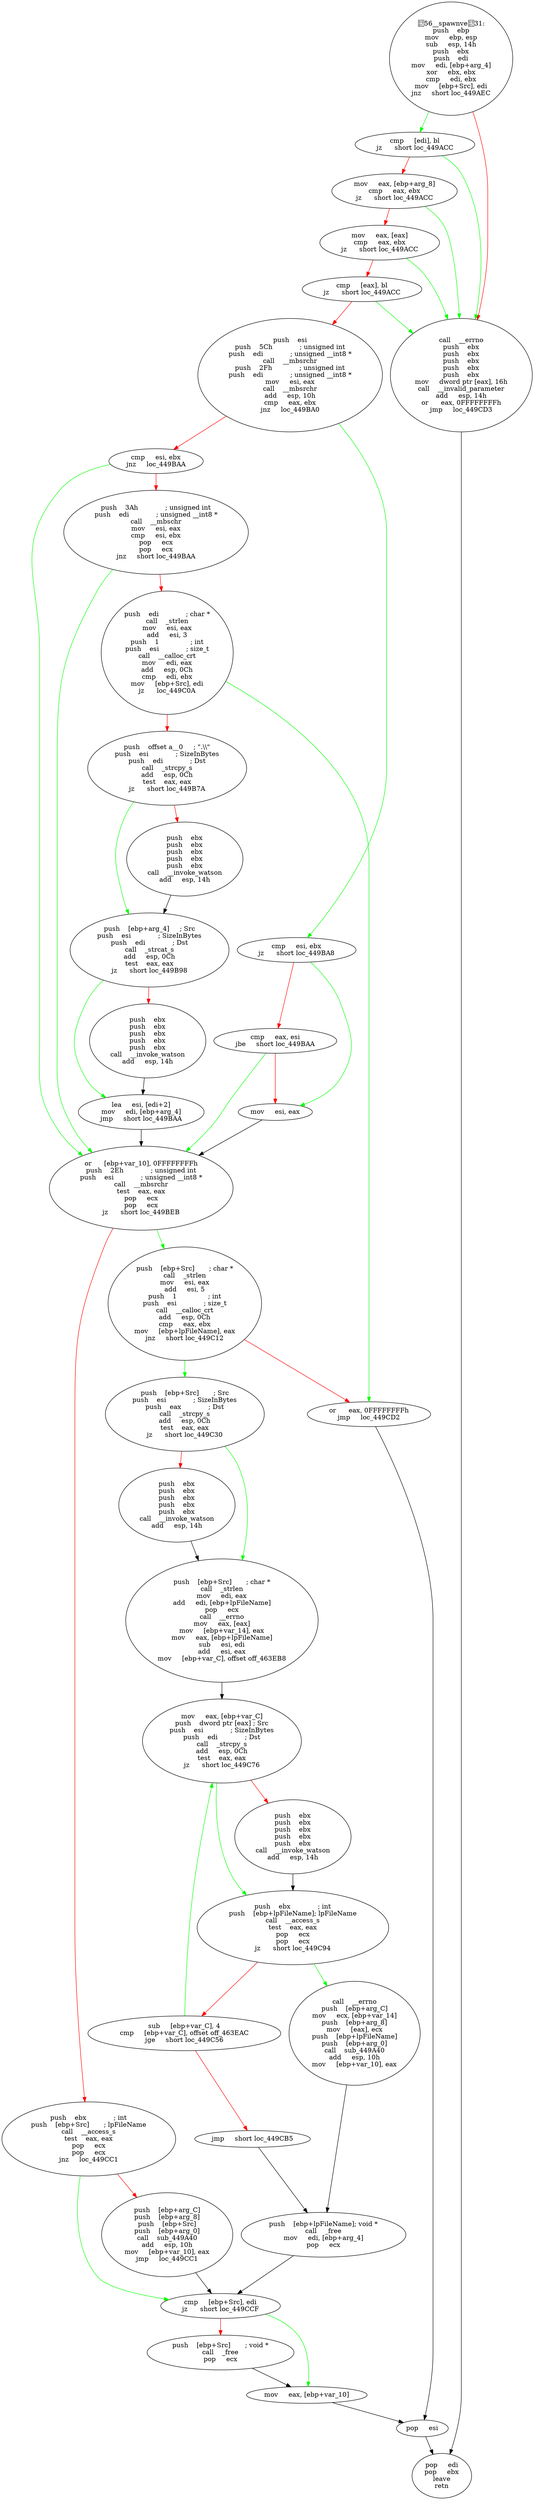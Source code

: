 digraph G{
Node0 [label = "56__spawnve31:
push    ebp
mov     ebp, esp
sub     esp, 14h
push    ebx
push    edi
mov     edi, [ebp+arg_4]
xor     ebx, ebx
cmp     edi, ebx
mov     [ebp+Src], edi
jnz     short loc_449AEC"]
Node1 [label = "call    __errno
push    ebx
push    ebx
push    ebx
push    ebx
push    ebx
mov     dword ptr [eax], 16h
call    __invalid_parameter
add     esp, 14h
or      eax, 0FFFFFFFFh
jmp     loc_449CD3"]
Node2 [label = "cmp     [edi], bl
jz      short loc_449ACC"]
Node3 [label = "mov     eax, [ebp+arg_8]
cmp     eax, ebx
jz      short loc_449ACC"]
Node4 [label = "mov     eax, [eax]
cmp     eax, ebx
jz      short loc_449ACC"]
Node5 [label = "cmp     [eax], bl
jz      short loc_449ACC"]
Node6 [label = "push    esi
push    5Ch             ; unsigned int
push    edi             ; unsigned __int8 *
call    __mbsrchr
push    2Fh             ; unsigned int
push    edi             ; unsigned __int8 *
mov     esi, eax
call    __mbsrchr
add     esp, 10h
cmp     eax, ebx
jnz     loc_449BA0"]
Node7 [label = "cmp     esi, ebx
jnz     loc_449BAA"]
Node8 [label = "push    3Ah             ; unsigned int
push    edi             ; unsigned __int8 *
call    __mbschr
mov     esi, eax
cmp     esi, ebx
pop     ecx
pop     ecx
jnz     short loc_449BAA"]
Node9 [label = "push    edi             ; char *
call    _strlen
mov     esi, eax
add     esi, 3
push    1               ; int
push    esi             ; size_t
call    __calloc_crt
mov     edi, eax
add     esp, 0Ch
cmp     edi, ebx
mov     [ebp+Src], edi
jz      loc_449C0A"]
Node10 [label = "push    offset a__0     ; \".\\\\\"
push    esi             ; SizeInBytes
push    edi             ; Dst
call    _strcpy_s
add     esp, 0Ch
test    eax, eax
jz      short loc_449B7A"]
Node11 [label = "push    ebx
push    ebx
push    ebx
push    ebx
push    ebx
call    __invoke_watson
add     esp, 14h"]
Node12 [label = "push    [ebp+arg_4]     ; Src
push    esi             ; SizeInBytes
push    edi             ; Dst
call    _strcat_s
add     esp, 0Ch
test    eax, eax
jz      short loc_449B98"]
Node13 [label = "push    ebx
push    ebx
push    ebx
push    ebx
push    ebx
call    __invoke_watson
add     esp, 14h"]
Node14 [label = "lea     esi, [edi+2]
mov     edi, [ebp+arg_4]
jmp     short loc_449BAA"]
Node15 [label = "cmp     esi, ebx
jz      short loc_449BA8"]
Node16 [label = "cmp     eax, esi
jbe     short loc_449BAA"]
Node17 [label = "mov     esi, eax"]
Node18 [label = "or      [ebp+var_10], 0FFFFFFFFh
push    2Eh             ; unsigned int
push    esi             ; unsigned __int8 *
call    __mbsrchr
test    eax, eax
pop     ecx
pop     ecx
jz      short loc_449BEB"]
Node19 [label = "push    ebx             ; int
push    [ebp+Src]       ; lpFileName
call    __access_s
test    eax, eax
pop     ecx
pop     ecx
jnz     loc_449CC1"]
Node20 [label = "push    [ebp+arg_C]
push    [ebp+arg_8]
push    [ebp+Src]
push    [ebp+arg_0]
call    sub_449A40
add     esp, 10h
mov     [ebp+var_10], eax
jmp     loc_449CC1"]
Node21 [label = "push    [ebp+Src]       ; char *
call    _strlen
mov     esi, eax
add     esi, 5
push    1               ; int
push    esi             ; size_t
call    __calloc_crt
add     esp, 0Ch
cmp     eax, ebx
mov     [ebp+lpFileName], eax
jnz     short loc_449C12"]
Node22 [label = "or      eax, 0FFFFFFFFh
jmp     loc_449CD2"]
Node23 [label = "push    [ebp+Src]       ; Src
push    esi             ; SizeInBytes
push    eax             ; Dst
call    _strcpy_s
add     esp, 0Ch
test    eax, eax
jz      short loc_449C30"]
Node24 [label = "push    ebx
push    ebx
push    ebx
push    ebx
push    ebx
call    __invoke_watson
add     esp, 14h"]
Node25 [label = "push    [ebp+Src]       ; char *
call    _strlen
mov     edi, eax
add     edi, [ebp+lpFileName]
pop     ecx
call    __errno
mov     eax, [eax]
mov     [ebp+var_14], eax
mov     eax, [ebp+lpFileName]
sub     esi, edi
add     esi, eax
mov     [ebp+var_C], offset off_463EB8"]
Node26 [label = "mov     eax, [ebp+var_C]
push    dword ptr [eax] ; Src
push    esi             ; SizeInBytes
push    edi             ; Dst
call    _strcpy_s
add     esp, 0Ch
test    eax, eax
jz      short loc_449C76"]
Node27 [label = "push    ebx
push    ebx
push    ebx
push    ebx
push    ebx
call    __invoke_watson
add     esp, 14h"]
Node28 [label = "push    ebx             ; int
push    [ebp+lpFileName]; lpFileName
call    __access_s
test    eax, eax
pop     ecx
pop     ecx
jz      short loc_449C94"]
Node29 [label = "sub     [ebp+var_C], 4
cmp     [ebp+var_C], offset off_463EAC
jge     short loc_449C56"]
Node30 [label = "jmp     short loc_449CB5"]
Node31 [label = "call    __errno
push    [ebp+arg_C]
mov     ecx, [ebp+var_14]
push    [ebp+arg_8]
mov     [eax], ecx
push    [ebp+lpFileName]
push    [ebp+arg_0]
call    sub_449A40
add     esp, 10h
mov     [ebp+var_10], eax"]
Node32 [label = "push    [ebp+lpFileName]; void *
call    _free
mov     edi, [ebp+arg_4]
pop     ecx"]
Node33 [label = "cmp     [ebp+Src], edi
jz      short loc_449CCF"]
Node34 [label = "push    [ebp+Src]       ; void *
call    _free
pop     ecx"]
Node35 [label = "mov     eax, [ebp+var_10]"]
Node36 [label = "pop     esi"]
Node37 [label = "pop     edi
pop     ebx
leave
retn"]
Node0 -> Node1 [color = "red"]
Node0 -> Node2 [color = "green"]
Node1 -> Node37 [color = "black"]
Node2 -> Node1 [color = "green"]
Node2 -> Node3 [color = "red"]
Node3 -> Node1 [color = "green"]
Node3 -> Node4 [color = "red"]
Node4 -> Node1 [color = "green"]
Node4 -> Node5 [color = "red"]
Node5 -> Node1 [color = "green"]
Node5 -> Node6 [color = "red"]
Node6 -> Node7 [color = "red"]
Node6 -> Node15 [color = "green"]
Node7 -> Node8 [color = "red"]
Node7 -> Node18 [color = "green"]
Node8 -> Node9 [color = "red"]
Node8 -> Node18 [color = "green"]
Node9 -> Node10 [color = "red"]
Node9 -> Node22 [color = "green"]
Node10 -> Node11 [color = "red"]
Node10 -> Node12 [color = "green"]
Node11 -> Node12 [color = "black"]
Node12 -> Node13 [color = "red"]
Node12 -> Node14 [color = "green"]
Node13 -> Node14 [color = "black"]
Node14 -> Node18 [color = "black"]
Node15 -> Node16 [color = "red"]
Node15 -> Node17 [color = "green"]
Node16 -> Node17 [color = "red"]
Node16 -> Node18 [color = "green"]
Node17 -> Node18 [color = "black"]
Node18 -> Node19 [color = "red"]
Node18 -> Node21 [color = "green"]
Node19 -> Node20 [color = "red"]
Node19 -> Node33 [color = "green"]
Node20 -> Node33 [color = "black"]
Node21 -> Node22 [color = "red"]
Node21 -> Node23 [color = "green"]
Node22 -> Node36 [color = "black"]
Node23 -> Node24 [color = "red"]
Node23 -> Node25 [color = "green"]
Node24 -> Node25 [color = "black"]
Node25 -> Node26 [color = "black"]
Node26 -> Node27 [color = "red"]
Node26 -> Node28 [color = "green"]
Node27 -> Node28 [color = "black"]
Node28 -> Node29 [color = "red"]
Node28 -> Node31 [color = "green"]
Node29 -> Node26 [color = "green"]
Node29 -> Node30 [color = "red"]
Node30 -> Node32 [color = "black"]
Node31 -> Node32 [color = "black"]
Node32 -> Node33 [color = "black"]
Node33 -> Node34 [color = "red"]
Node33 -> Node35 [color = "green"]
Node34 -> Node35 [color = "black"]
Node35 -> Node36 [color = "black"]
Node36 -> Node37 [color = "black"]
}